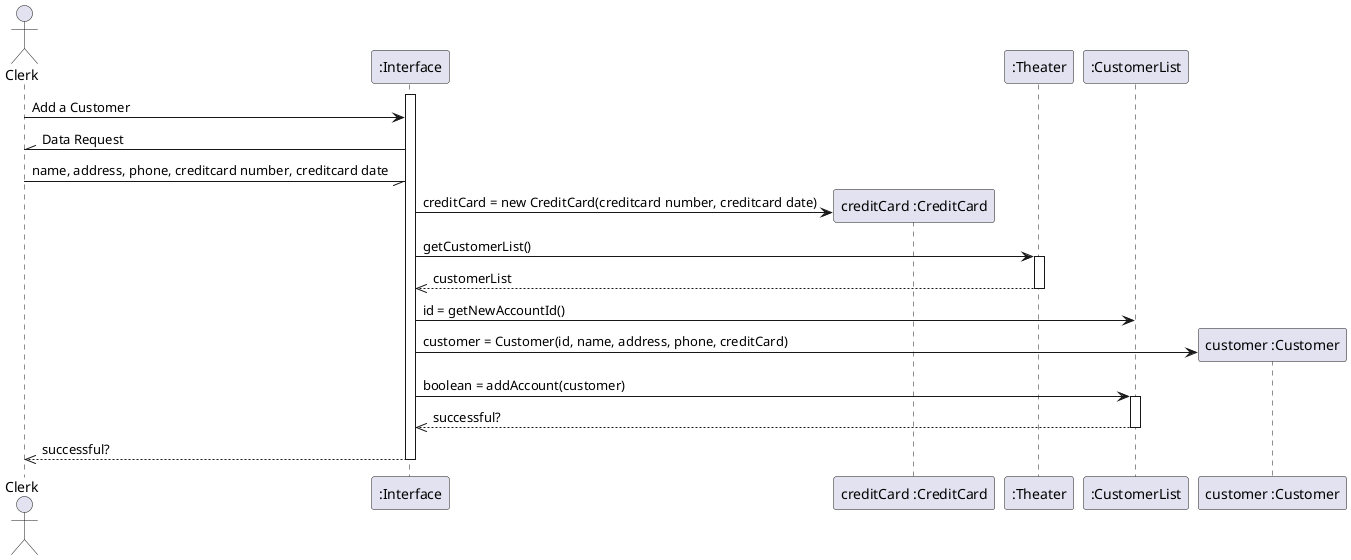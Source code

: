 @startuml

actor Clerk

activate ":Interface"
Clerk -> ":Interface" : Add a Customer
Clerk //- ":Interface": Data Request
Clerk -// ":Interface": name, address, phone, creditcard number, creditcard date

create "creditCard :CreditCard"
":Interface" -> "creditCard :CreditCard" : creditCard = new CreditCard(creditcard number, creditcard date)

":Interface" -> ":Theater" : getCustomerList()
activate ":Theater"
":Theater" -->> ":Interface": customerList
deactivate ":Theater"
":Interface" -> ":CustomerList": id = getNewAccountId()
create "customer :Customer"
":Interface" -> "customer :Customer": customer = Customer(id, name, address, phone, creditCard)
":Interface" -> ":CustomerList" : boolean = addAccount(customer)
activate ":CustomerList"
":CustomerList" -->> ":Interface" : successful?
deactivate ":CustomerList"
":Interface" -->> Clerk : successful?
deactivate ":Interface"
@enduml
